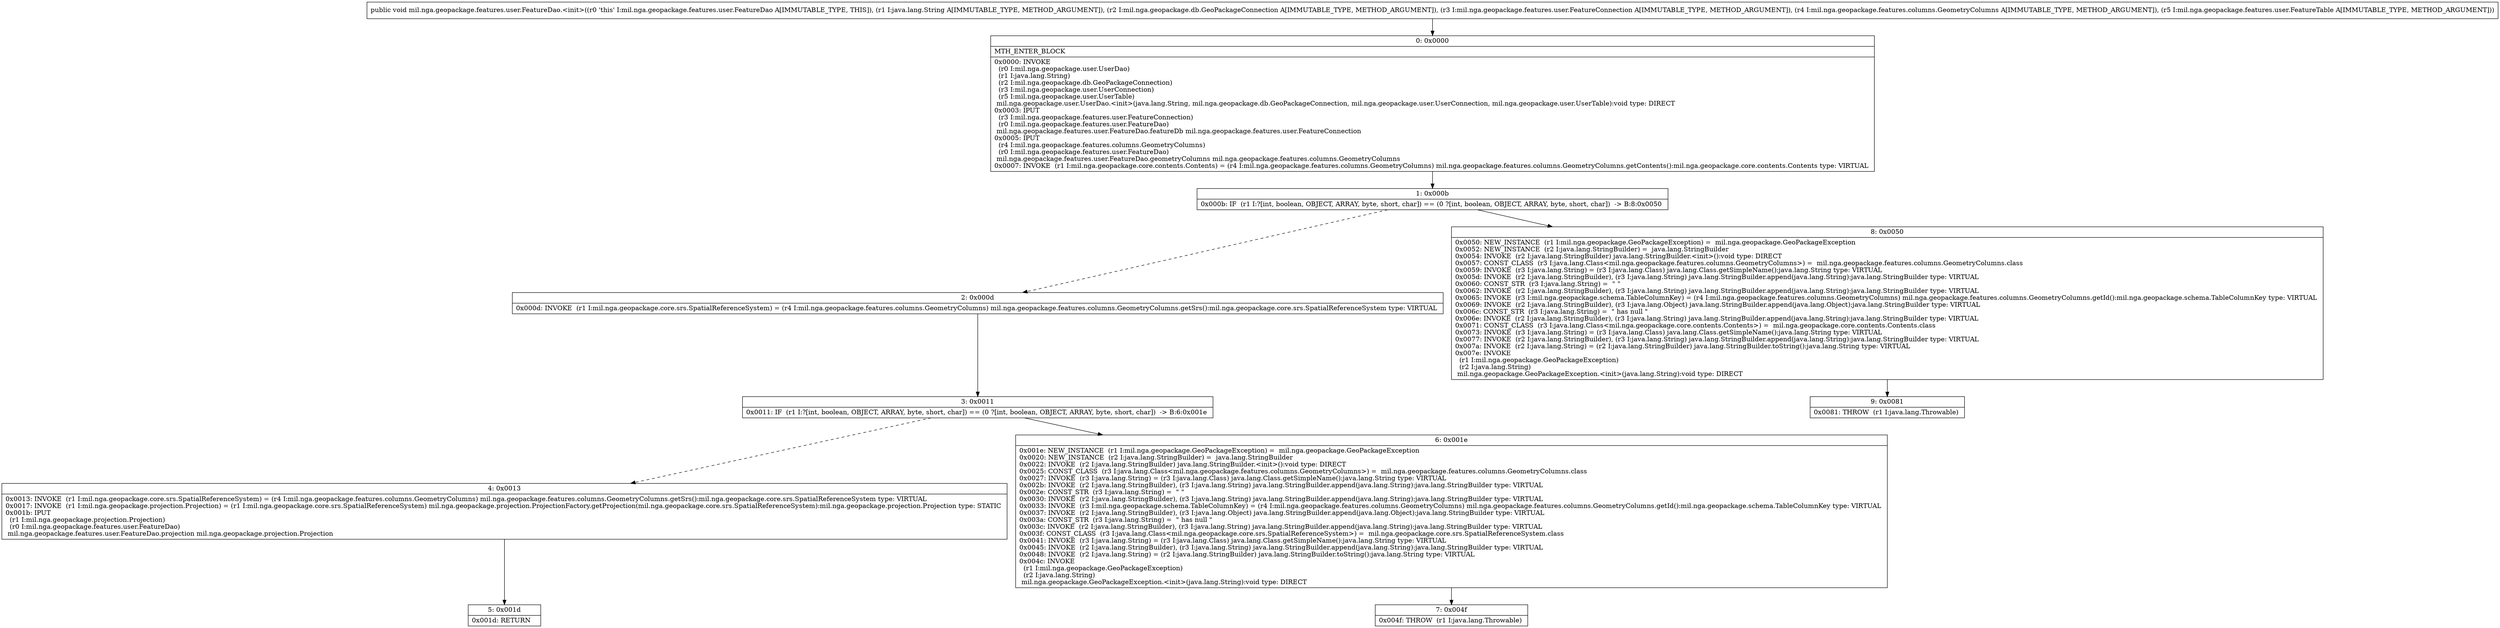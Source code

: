 digraph "CFG formil.nga.geopackage.features.user.FeatureDao.\<init\>(Ljava\/lang\/String;Lmil\/nga\/geopackage\/db\/GeoPackageConnection;Lmil\/nga\/geopackage\/features\/user\/FeatureConnection;Lmil\/nga\/geopackage\/features\/columns\/GeometryColumns;Lmil\/nga\/geopackage\/features\/user\/FeatureTable;)V" {
Node_0 [shape=record,label="{0\:\ 0x0000|MTH_ENTER_BLOCK\l|0x0000: INVOKE  \l  (r0 I:mil.nga.geopackage.user.UserDao)\l  (r1 I:java.lang.String)\l  (r2 I:mil.nga.geopackage.db.GeoPackageConnection)\l  (r3 I:mil.nga.geopackage.user.UserConnection)\l  (r5 I:mil.nga.geopackage.user.UserTable)\l mil.nga.geopackage.user.UserDao.\<init\>(java.lang.String, mil.nga.geopackage.db.GeoPackageConnection, mil.nga.geopackage.user.UserConnection, mil.nga.geopackage.user.UserTable):void type: DIRECT \l0x0003: IPUT  \l  (r3 I:mil.nga.geopackage.features.user.FeatureConnection)\l  (r0 I:mil.nga.geopackage.features.user.FeatureDao)\l mil.nga.geopackage.features.user.FeatureDao.featureDb mil.nga.geopackage.features.user.FeatureConnection \l0x0005: IPUT  \l  (r4 I:mil.nga.geopackage.features.columns.GeometryColumns)\l  (r0 I:mil.nga.geopackage.features.user.FeatureDao)\l mil.nga.geopackage.features.user.FeatureDao.geometryColumns mil.nga.geopackage.features.columns.GeometryColumns \l0x0007: INVOKE  (r1 I:mil.nga.geopackage.core.contents.Contents) = (r4 I:mil.nga.geopackage.features.columns.GeometryColumns) mil.nga.geopackage.features.columns.GeometryColumns.getContents():mil.nga.geopackage.core.contents.Contents type: VIRTUAL \l}"];
Node_1 [shape=record,label="{1\:\ 0x000b|0x000b: IF  (r1 I:?[int, boolean, OBJECT, ARRAY, byte, short, char]) == (0 ?[int, boolean, OBJECT, ARRAY, byte, short, char])  \-\> B:8:0x0050 \l}"];
Node_2 [shape=record,label="{2\:\ 0x000d|0x000d: INVOKE  (r1 I:mil.nga.geopackage.core.srs.SpatialReferenceSystem) = (r4 I:mil.nga.geopackage.features.columns.GeometryColumns) mil.nga.geopackage.features.columns.GeometryColumns.getSrs():mil.nga.geopackage.core.srs.SpatialReferenceSystem type: VIRTUAL \l}"];
Node_3 [shape=record,label="{3\:\ 0x0011|0x0011: IF  (r1 I:?[int, boolean, OBJECT, ARRAY, byte, short, char]) == (0 ?[int, boolean, OBJECT, ARRAY, byte, short, char])  \-\> B:6:0x001e \l}"];
Node_4 [shape=record,label="{4\:\ 0x0013|0x0013: INVOKE  (r1 I:mil.nga.geopackage.core.srs.SpatialReferenceSystem) = (r4 I:mil.nga.geopackage.features.columns.GeometryColumns) mil.nga.geopackage.features.columns.GeometryColumns.getSrs():mil.nga.geopackage.core.srs.SpatialReferenceSystem type: VIRTUAL \l0x0017: INVOKE  (r1 I:mil.nga.geopackage.projection.Projection) = (r1 I:mil.nga.geopackage.core.srs.SpatialReferenceSystem) mil.nga.geopackage.projection.ProjectionFactory.getProjection(mil.nga.geopackage.core.srs.SpatialReferenceSystem):mil.nga.geopackage.projection.Projection type: STATIC \l0x001b: IPUT  \l  (r1 I:mil.nga.geopackage.projection.Projection)\l  (r0 I:mil.nga.geopackage.features.user.FeatureDao)\l mil.nga.geopackage.features.user.FeatureDao.projection mil.nga.geopackage.projection.Projection \l}"];
Node_5 [shape=record,label="{5\:\ 0x001d|0x001d: RETURN   \l}"];
Node_6 [shape=record,label="{6\:\ 0x001e|0x001e: NEW_INSTANCE  (r1 I:mil.nga.geopackage.GeoPackageException) =  mil.nga.geopackage.GeoPackageException \l0x0020: NEW_INSTANCE  (r2 I:java.lang.StringBuilder) =  java.lang.StringBuilder \l0x0022: INVOKE  (r2 I:java.lang.StringBuilder) java.lang.StringBuilder.\<init\>():void type: DIRECT \l0x0025: CONST_CLASS  (r3 I:java.lang.Class\<mil.nga.geopackage.features.columns.GeometryColumns\>) =  mil.nga.geopackage.features.columns.GeometryColumns.class \l0x0027: INVOKE  (r3 I:java.lang.String) = (r3 I:java.lang.Class) java.lang.Class.getSimpleName():java.lang.String type: VIRTUAL \l0x002b: INVOKE  (r2 I:java.lang.StringBuilder), (r3 I:java.lang.String) java.lang.StringBuilder.append(java.lang.String):java.lang.StringBuilder type: VIRTUAL \l0x002e: CONST_STR  (r3 I:java.lang.String) =  \" \" \l0x0030: INVOKE  (r2 I:java.lang.StringBuilder), (r3 I:java.lang.String) java.lang.StringBuilder.append(java.lang.String):java.lang.StringBuilder type: VIRTUAL \l0x0033: INVOKE  (r3 I:mil.nga.geopackage.schema.TableColumnKey) = (r4 I:mil.nga.geopackage.features.columns.GeometryColumns) mil.nga.geopackage.features.columns.GeometryColumns.getId():mil.nga.geopackage.schema.TableColumnKey type: VIRTUAL \l0x0037: INVOKE  (r2 I:java.lang.StringBuilder), (r3 I:java.lang.Object) java.lang.StringBuilder.append(java.lang.Object):java.lang.StringBuilder type: VIRTUAL \l0x003a: CONST_STR  (r3 I:java.lang.String) =  \" has null \" \l0x003c: INVOKE  (r2 I:java.lang.StringBuilder), (r3 I:java.lang.String) java.lang.StringBuilder.append(java.lang.String):java.lang.StringBuilder type: VIRTUAL \l0x003f: CONST_CLASS  (r3 I:java.lang.Class\<mil.nga.geopackage.core.srs.SpatialReferenceSystem\>) =  mil.nga.geopackage.core.srs.SpatialReferenceSystem.class \l0x0041: INVOKE  (r3 I:java.lang.String) = (r3 I:java.lang.Class) java.lang.Class.getSimpleName():java.lang.String type: VIRTUAL \l0x0045: INVOKE  (r2 I:java.lang.StringBuilder), (r3 I:java.lang.String) java.lang.StringBuilder.append(java.lang.String):java.lang.StringBuilder type: VIRTUAL \l0x0048: INVOKE  (r2 I:java.lang.String) = (r2 I:java.lang.StringBuilder) java.lang.StringBuilder.toString():java.lang.String type: VIRTUAL \l0x004c: INVOKE  \l  (r1 I:mil.nga.geopackage.GeoPackageException)\l  (r2 I:java.lang.String)\l mil.nga.geopackage.GeoPackageException.\<init\>(java.lang.String):void type: DIRECT \l}"];
Node_7 [shape=record,label="{7\:\ 0x004f|0x004f: THROW  (r1 I:java.lang.Throwable) \l}"];
Node_8 [shape=record,label="{8\:\ 0x0050|0x0050: NEW_INSTANCE  (r1 I:mil.nga.geopackage.GeoPackageException) =  mil.nga.geopackage.GeoPackageException \l0x0052: NEW_INSTANCE  (r2 I:java.lang.StringBuilder) =  java.lang.StringBuilder \l0x0054: INVOKE  (r2 I:java.lang.StringBuilder) java.lang.StringBuilder.\<init\>():void type: DIRECT \l0x0057: CONST_CLASS  (r3 I:java.lang.Class\<mil.nga.geopackage.features.columns.GeometryColumns\>) =  mil.nga.geopackage.features.columns.GeometryColumns.class \l0x0059: INVOKE  (r3 I:java.lang.String) = (r3 I:java.lang.Class) java.lang.Class.getSimpleName():java.lang.String type: VIRTUAL \l0x005d: INVOKE  (r2 I:java.lang.StringBuilder), (r3 I:java.lang.String) java.lang.StringBuilder.append(java.lang.String):java.lang.StringBuilder type: VIRTUAL \l0x0060: CONST_STR  (r3 I:java.lang.String) =  \" \" \l0x0062: INVOKE  (r2 I:java.lang.StringBuilder), (r3 I:java.lang.String) java.lang.StringBuilder.append(java.lang.String):java.lang.StringBuilder type: VIRTUAL \l0x0065: INVOKE  (r3 I:mil.nga.geopackage.schema.TableColumnKey) = (r4 I:mil.nga.geopackage.features.columns.GeometryColumns) mil.nga.geopackage.features.columns.GeometryColumns.getId():mil.nga.geopackage.schema.TableColumnKey type: VIRTUAL \l0x0069: INVOKE  (r2 I:java.lang.StringBuilder), (r3 I:java.lang.Object) java.lang.StringBuilder.append(java.lang.Object):java.lang.StringBuilder type: VIRTUAL \l0x006c: CONST_STR  (r3 I:java.lang.String) =  \" has null \" \l0x006e: INVOKE  (r2 I:java.lang.StringBuilder), (r3 I:java.lang.String) java.lang.StringBuilder.append(java.lang.String):java.lang.StringBuilder type: VIRTUAL \l0x0071: CONST_CLASS  (r3 I:java.lang.Class\<mil.nga.geopackage.core.contents.Contents\>) =  mil.nga.geopackage.core.contents.Contents.class \l0x0073: INVOKE  (r3 I:java.lang.String) = (r3 I:java.lang.Class) java.lang.Class.getSimpleName():java.lang.String type: VIRTUAL \l0x0077: INVOKE  (r2 I:java.lang.StringBuilder), (r3 I:java.lang.String) java.lang.StringBuilder.append(java.lang.String):java.lang.StringBuilder type: VIRTUAL \l0x007a: INVOKE  (r2 I:java.lang.String) = (r2 I:java.lang.StringBuilder) java.lang.StringBuilder.toString():java.lang.String type: VIRTUAL \l0x007e: INVOKE  \l  (r1 I:mil.nga.geopackage.GeoPackageException)\l  (r2 I:java.lang.String)\l mil.nga.geopackage.GeoPackageException.\<init\>(java.lang.String):void type: DIRECT \l}"];
Node_9 [shape=record,label="{9\:\ 0x0081|0x0081: THROW  (r1 I:java.lang.Throwable) \l}"];
MethodNode[shape=record,label="{public void mil.nga.geopackage.features.user.FeatureDao.\<init\>((r0 'this' I:mil.nga.geopackage.features.user.FeatureDao A[IMMUTABLE_TYPE, THIS]), (r1 I:java.lang.String A[IMMUTABLE_TYPE, METHOD_ARGUMENT]), (r2 I:mil.nga.geopackage.db.GeoPackageConnection A[IMMUTABLE_TYPE, METHOD_ARGUMENT]), (r3 I:mil.nga.geopackage.features.user.FeatureConnection A[IMMUTABLE_TYPE, METHOD_ARGUMENT]), (r4 I:mil.nga.geopackage.features.columns.GeometryColumns A[IMMUTABLE_TYPE, METHOD_ARGUMENT]), (r5 I:mil.nga.geopackage.features.user.FeatureTable A[IMMUTABLE_TYPE, METHOD_ARGUMENT])) }"];
MethodNode -> Node_0;
Node_0 -> Node_1;
Node_1 -> Node_2[style=dashed];
Node_1 -> Node_8;
Node_2 -> Node_3;
Node_3 -> Node_4[style=dashed];
Node_3 -> Node_6;
Node_4 -> Node_5;
Node_6 -> Node_7;
Node_8 -> Node_9;
}

